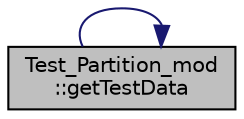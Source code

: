 digraph "Test_Partition_mod::getTestData"
{
 // LATEX_PDF_SIZE
  edge [fontname="Helvetica",fontsize="10",labelfontname="Helvetica",labelfontsize="10"];
  node [fontname="Helvetica",fontsize="10",shape=record];
  rankdir="RL";
  Node1 [label="Test_Partition_mod\l::getTestData",height=0.2,width=0.4,color="black", fillcolor="grey75", style="filled", fontcolor="black",tooltip="Generate a uniformly random set of points from an nd-cube."];
  Node1 -> Node1 [dir="back",color="midnightblue",fontsize="10",style="solid",fontname="Helvetica"];
}
